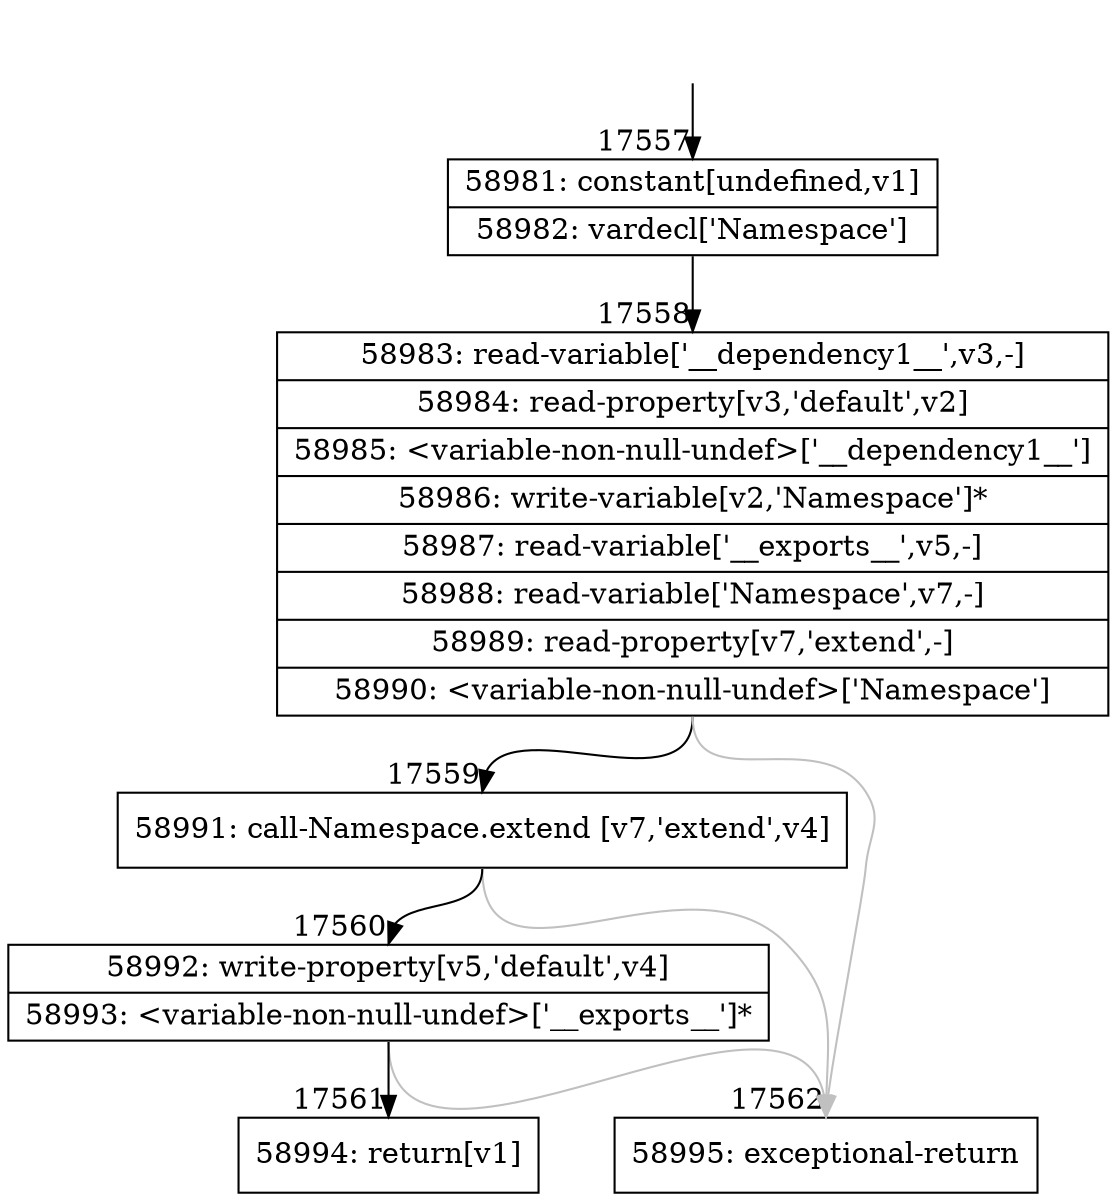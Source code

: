 digraph {
rankdir="TD"
BB_entry1511[shape=none,label=""];
BB_entry1511 -> BB17557 [tailport=s, headport=n, headlabel="    17557"]
BB17557 [shape=record label="{58981: constant[undefined,v1]|58982: vardecl['Namespace']}" ] 
BB17557 -> BB17558 [tailport=s, headport=n, headlabel="      17558"]
BB17558 [shape=record label="{58983: read-variable['__dependency1__',v3,-]|58984: read-property[v3,'default',v2]|58985: \<variable-non-null-undef\>['__dependency1__']|58986: write-variable[v2,'Namespace']*|58987: read-variable['__exports__',v5,-]|58988: read-variable['Namespace',v7,-]|58989: read-property[v7,'extend',-]|58990: \<variable-non-null-undef\>['Namespace']}" ] 
BB17558 -> BB17559 [tailport=s, headport=n, headlabel="      17559"]
BB17558 -> BB17562 [tailport=s, headport=n, color=gray, headlabel="      17562"]
BB17559 [shape=record label="{58991: call-Namespace.extend [v7,'extend',v4]}" ] 
BB17559 -> BB17560 [tailport=s, headport=n, headlabel="      17560"]
BB17559 -> BB17562 [tailport=s, headport=n, color=gray]
BB17560 [shape=record label="{58992: write-property[v5,'default',v4]|58993: \<variable-non-null-undef\>['__exports__']*}" ] 
BB17560 -> BB17561 [tailport=s, headport=n, headlabel="      17561"]
BB17560 -> BB17562 [tailport=s, headport=n, color=gray]
BB17561 [shape=record label="{58994: return[v1]}" ] 
BB17562 [shape=record label="{58995: exceptional-return}" ] 
//#$~ 33146
}
